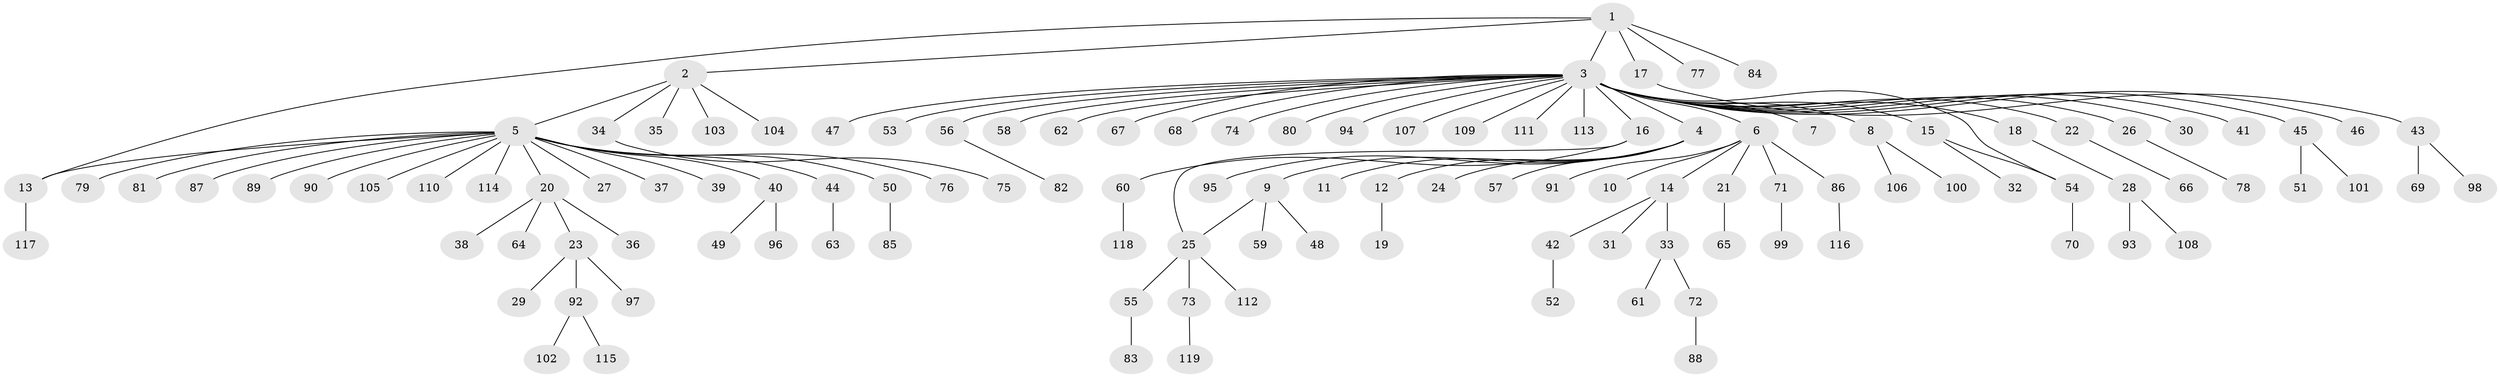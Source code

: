 // Generated by graph-tools (version 1.1) at 2025/01/03/09/25 03:01:50]
// undirected, 119 vertices, 121 edges
graph export_dot {
graph [start="1"]
  node [color=gray90,style=filled];
  1;
  2;
  3;
  4;
  5;
  6;
  7;
  8;
  9;
  10;
  11;
  12;
  13;
  14;
  15;
  16;
  17;
  18;
  19;
  20;
  21;
  22;
  23;
  24;
  25;
  26;
  27;
  28;
  29;
  30;
  31;
  32;
  33;
  34;
  35;
  36;
  37;
  38;
  39;
  40;
  41;
  42;
  43;
  44;
  45;
  46;
  47;
  48;
  49;
  50;
  51;
  52;
  53;
  54;
  55;
  56;
  57;
  58;
  59;
  60;
  61;
  62;
  63;
  64;
  65;
  66;
  67;
  68;
  69;
  70;
  71;
  72;
  73;
  74;
  75;
  76;
  77;
  78;
  79;
  80;
  81;
  82;
  83;
  84;
  85;
  86;
  87;
  88;
  89;
  90;
  91;
  92;
  93;
  94;
  95;
  96;
  97;
  98;
  99;
  100;
  101;
  102;
  103;
  104;
  105;
  106;
  107;
  108;
  109;
  110;
  111;
  112;
  113;
  114;
  115;
  116;
  117;
  118;
  119;
  1 -- 2;
  1 -- 3;
  1 -- 13;
  1 -- 17;
  1 -- 77;
  1 -- 84;
  2 -- 5;
  2 -- 34;
  2 -- 35;
  2 -- 103;
  2 -- 104;
  3 -- 4;
  3 -- 6;
  3 -- 7;
  3 -- 8;
  3 -- 15;
  3 -- 16;
  3 -- 18;
  3 -- 22;
  3 -- 26;
  3 -- 30;
  3 -- 41;
  3 -- 45;
  3 -- 46;
  3 -- 47;
  3 -- 53;
  3 -- 54;
  3 -- 56;
  3 -- 58;
  3 -- 62;
  3 -- 67;
  3 -- 68;
  3 -- 74;
  3 -- 80;
  3 -- 94;
  3 -- 107;
  3 -- 109;
  3 -- 111;
  3 -- 113;
  4 -- 9;
  4 -- 11;
  4 -- 12;
  4 -- 24;
  4 -- 57;
  4 -- 95;
  5 -- 13;
  5 -- 20;
  5 -- 27;
  5 -- 37;
  5 -- 39;
  5 -- 40;
  5 -- 44;
  5 -- 50;
  5 -- 76;
  5 -- 79;
  5 -- 81;
  5 -- 87;
  5 -- 89;
  5 -- 90;
  5 -- 105;
  5 -- 110;
  5 -- 114;
  6 -- 10;
  6 -- 14;
  6 -- 21;
  6 -- 71;
  6 -- 86;
  6 -- 91;
  8 -- 100;
  8 -- 106;
  9 -- 25;
  9 -- 48;
  9 -- 59;
  12 -- 19;
  13 -- 117;
  14 -- 31;
  14 -- 33;
  14 -- 42;
  15 -- 32;
  15 -- 54;
  16 -- 25;
  16 -- 60;
  17 -- 43;
  18 -- 28;
  20 -- 23;
  20 -- 36;
  20 -- 38;
  20 -- 64;
  21 -- 65;
  22 -- 66;
  23 -- 29;
  23 -- 92;
  23 -- 97;
  25 -- 55;
  25 -- 73;
  25 -- 112;
  26 -- 78;
  28 -- 93;
  28 -- 108;
  33 -- 61;
  33 -- 72;
  34 -- 75;
  40 -- 49;
  40 -- 96;
  42 -- 52;
  43 -- 69;
  43 -- 98;
  44 -- 63;
  45 -- 51;
  45 -- 101;
  50 -- 85;
  54 -- 70;
  55 -- 83;
  56 -- 82;
  60 -- 118;
  71 -- 99;
  72 -- 88;
  73 -- 119;
  86 -- 116;
  92 -- 102;
  92 -- 115;
}
